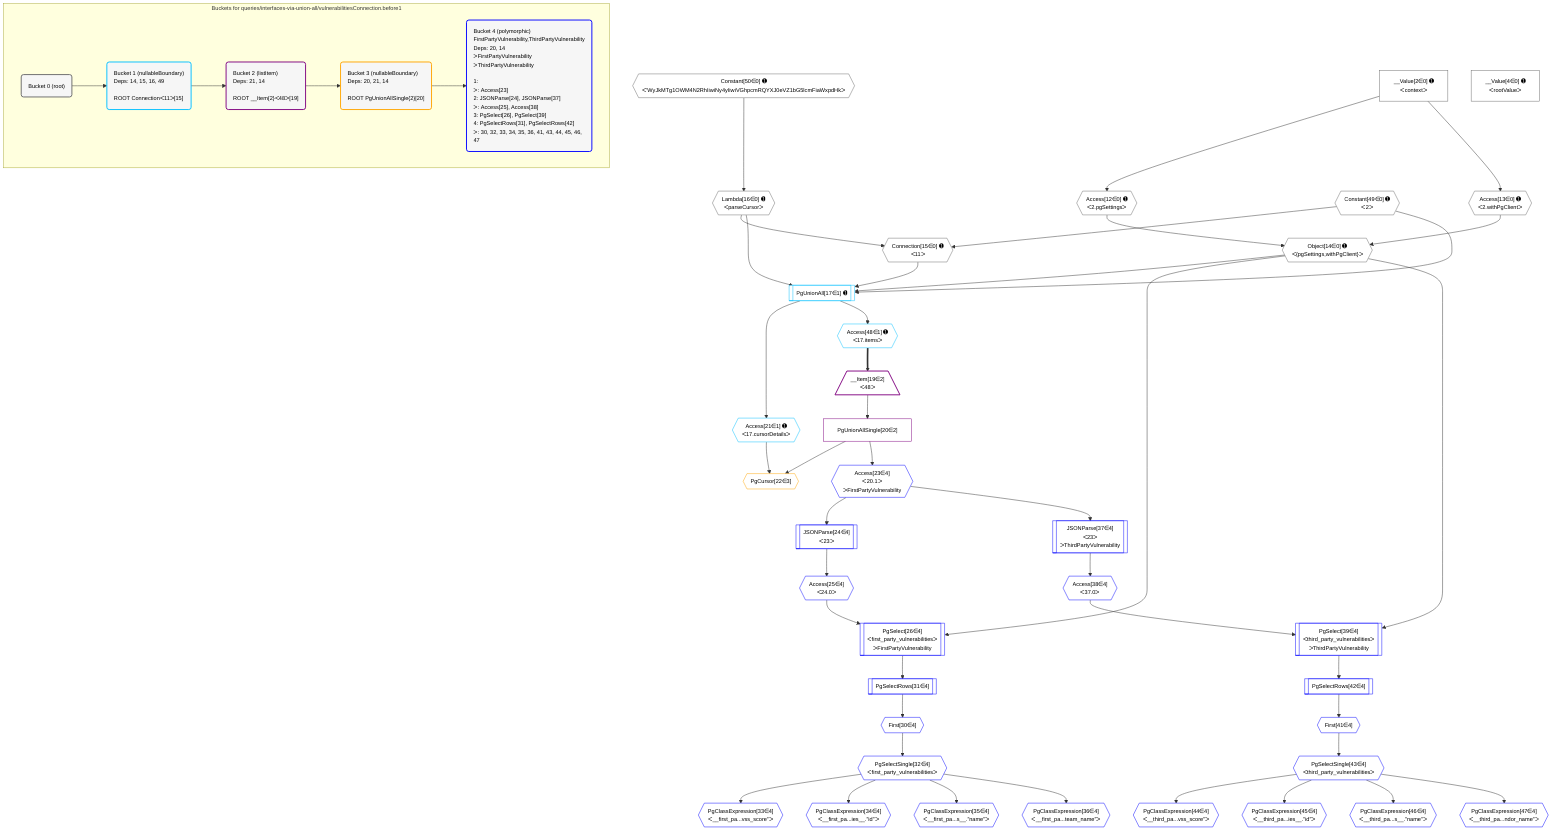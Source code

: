 %%{init: {'themeVariables': { 'fontSize': '12px'}}}%%
graph TD
    classDef path fill:#eee,stroke:#000,color:#000
    classDef plan fill:#fff,stroke-width:1px,color:#000
    classDef itemplan fill:#fff,stroke-width:2px,color:#000
    classDef unbatchedplan fill:#dff,stroke-width:1px,color:#000
    classDef sideeffectplan fill:#fcc,stroke-width:2px,color:#000
    classDef bucket fill:#f6f6f6,color:#000,stroke-width:2px,text-align:left


    %% plan dependencies
    Object14{{"Object[14∈0] ➊<br />ᐸ{pgSettings,withPgClient}ᐳ"}}:::plan
    Access12{{"Access[12∈0] ➊<br />ᐸ2.pgSettingsᐳ"}}:::plan
    Access13{{"Access[13∈0] ➊<br />ᐸ2.withPgClientᐳ"}}:::plan
    Access12 & Access13 --> Object14
    Connection15{{"Connection[15∈0] ➊<br />ᐸ11ᐳ"}}:::plan
    Constant49{{"Constant[49∈0] ➊<br />ᐸ2ᐳ"}}:::plan
    Lambda16{{"Lambda[16∈0] ➊<br />ᐸparseCursorᐳ"}}:::plan
    Constant49 & Lambda16 --> Connection15
    __Value2["__Value[2∈0] ➊<br />ᐸcontextᐳ"]:::plan
    __Value2 --> Access12
    __Value2 --> Access13
    Constant50{{"Constant[50∈0] ➊<br />ᐸ'WyJkMTg1OWM4N2RhIiwiNy4yIiwiVGhpcmRQYXJ0eVZ1bG5lcmFiaWxpdHkᐳ"}}:::plan
    Constant50 --> Lambda16
    __Value4["__Value[4∈0] ➊<br />ᐸrootValueᐳ"]:::plan
    PgUnionAll17[["PgUnionAll[17∈1] ➊"]]:::plan
    Object14 & Connection15 & Lambda16 & Constant49 --> PgUnionAll17
    Access21{{"Access[21∈1] ➊<br />ᐸ17.cursorDetailsᐳ"}}:::plan
    PgUnionAll17 --> Access21
    Access48{{"Access[48∈1] ➊<br />ᐸ17.itemsᐳ"}}:::plan
    PgUnionAll17 --> Access48
    __Item19[/"__Item[19∈2]<br />ᐸ48ᐳ"\]:::itemplan
    Access48 ==> __Item19
    PgUnionAllSingle20["PgUnionAllSingle[20∈2]"]:::plan
    __Item19 --> PgUnionAllSingle20
    PgCursor22{{"PgCursor[22∈3]"}}:::plan
    PgUnionAllSingle20 & Access21 --> PgCursor22
    PgSelect26[["PgSelect[26∈4]<br />ᐸfirst_party_vulnerabilitiesᐳ<br />ᐳFirstPartyVulnerability"]]:::plan
    Access25{{"Access[25∈4]<br />ᐸ24.0ᐳ"}}:::plan
    Object14 & Access25 --> PgSelect26
    PgSelect39[["PgSelect[39∈4]<br />ᐸthird_party_vulnerabilitiesᐳ<br />ᐳThirdPartyVulnerability"]]:::plan
    Access38{{"Access[38∈4]<br />ᐸ37.0ᐳ"}}:::plan
    Object14 & Access38 --> PgSelect39
    Access23{{"Access[23∈4]<br />ᐸ20.1ᐳ<br />ᐳFirstPartyVulnerability"}}:::plan
    PgUnionAllSingle20 --> Access23
    JSONParse24[["JSONParse[24∈4]<br />ᐸ23ᐳ"]]:::plan
    Access23 --> JSONParse24
    JSONParse24 --> Access25
    First30{{"First[30∈4]"}}:::plan
    PgSelectRows31[["PgSelectRows[31∈4]"]]:::plan
    PgSelectRows31 --> First30
    PgSelect26 --> PgSelectRows31
    PgSelectSingle32{{"PgSelectSingle[32∈4]<br />ᐸfirst_party_vulnerabilitiesᐳ"}}:::plan
    First30 --> PgSelectSingle32
    PgClassExpression33{{"PgClassExpression[33∈4]<br />ᐸ__first_pa...vss_score”ᐳ"}}:::plan
    PgSelectSingle32 --> PgClassExpression33
    PgClassExpression34{{"PgClassExpression[34∈4]<br />ᐸ__first_pa...ies__.”id”ᐳ"}}:::plan
    PgSelectSingle32 --> PgClassExpression34
    PgClassExpression35{{"PgClassExpression[35∈4]<br />ᐸ__first_pa...s__.”name”ᐳ"}}:::plan
    PgSelectSingle32 --> PgClassExpression35
    PgClassExpression36{{"PgClassExpression[36∈4]<br />ᐸ__first_pa...team_name”ᐳ"}}:::plan
    PgSelectSingle32 --> PgClassExpression36
    JSONParse37[["JSONParse[37∈4]<br />ᐸ23ᐳ<br />ᐳThirdPartyVulnerability"]]:::plan
    Access23 --> JSONParse37
    JSONParse37 --> Access38
    First41{{"First[41∈4]"}}:::plan
    PgSelectRows42[["PgSelectRows[42∈4]"]]:::plan
    PgSelectRows42 --> First41
    PgSelect39 --> PgSelectRows42
    PgSelectSingle43{{"PgSelectSingle[43∈4]<br />ᐸthird_party_vulnerabilitiesᐳ"}}:::plan
    First41 --> PgSelectSingle43
    PgClassExpression44{{"PgClassExpression[44∈4]<br />ᐸ__third_pa...vss_score”ᐳ"}}:::plan
    PgSelectSingle43 --> PgClassExpression44
    PgClassExpression45{{"PgClassExpression[45∈4]<br />ᐸ__third_pa...ies__.”id”ᐳ"}}:::plan
    PgSelectSingle43 --> PgClassExpression45
    PgClassExpression46{{"PgClassExpression[46∈4]<br />ᐸ__third_pa...s__.”name”ᐳ"}}:::plan
    PgSelectSingle43 --> PgClassExpression46
    PgClassExpression47{{"PgClassExpression[47∈4]<br />ᐸ__third_pa...ndor_name”ᐳ"}}:::plan
    PgSelectSingle43 --> PgClassExpression47

    %% define steps

    subgraph "Buckets for queries/interfaces-via-union-all/vulnerabilitiesConnection.before1"
    Bucket0("Bucket 0 (root)"):::bucket
    classDef bucket0 stroke:#696969
    class Bucket0,__Value2,__Value4,Access12,Access13,Object14,Connection15,Lambda16,Constant49,Constant50 bucket0
    Bucket1("Bucket 1 (nullableBoundary)<br />Deps: 14, 15, 16, 49<br /><br />ROOT Connectionᐸ11ᐳ[15]"):::bucket
    classDef bucket1 stroke:#00bfff
    class Bucket1,PgUnionAll17,Access21,Access48 bucket1
    Bucket2("Bucket 2 (listItem)<br />Deps: 21, 14<br /><br />ROOT __Item{2}ᐸ48ᐳ[19]"):::bucket
    classDef bucket2 stroke:#7f007f
    class Bucket2,__Item19,PgUnionAllSingle20 bucket2
    Bucket3("Bucket 3 (nullableBoundary)<br />Deps: 20, 21, 14<br /><br />ROOT PgUnionAllSingle{2}[20]"):::bucket
    classDef bucket3 stroke:#ffa500
    class Bucket3,PgCursor22 bucket3
    Bucket4("Bucket 4 (polymorphic)<br />FirstPartyVulnerability,ThirdPartyVulnerability<br />Deps: 20, 14<br />ᐳFirstPartyVulnerability<br />ᐳThirdPartyVulnerability<br /><br />1: <br />ᐳ: Access[23]<br />2: JSONParse[24], JSONParse[37]<br />ᐳ: Access[25], Access[38]<br />3: PgSelect[26], PgSelect[39]<br />4: PgSelectRows[31], PgSelectRows[42]<br />ᐳ: 30, 32, 33, 34, 35, 36, 41, 43, 44, 45, 46, 47"):::bucket
    classDef bucket4 stroke:#0000ff
    class Bucket4,Access23,JSONParse24,Access25,PgSelect26,First30,PgSelectRows31,PgSelectSingle32,PgClassExpression33,PgClassExpression34,PgClassExpression35,PgClassExpression36,JSONParse37,Access38,PgSelect39,First41,PgSelectRows42,PgSelectSingle43,PgClassExpression44,PgClassExpression45,PgClassExpression46,PgClassExpression47 bucket4
    Bucket0 --> Bucket1
    Bucket1 --> Bucket2
    Bucket2 --> Bucket3
    Bucket3 --> Bucket4
    end